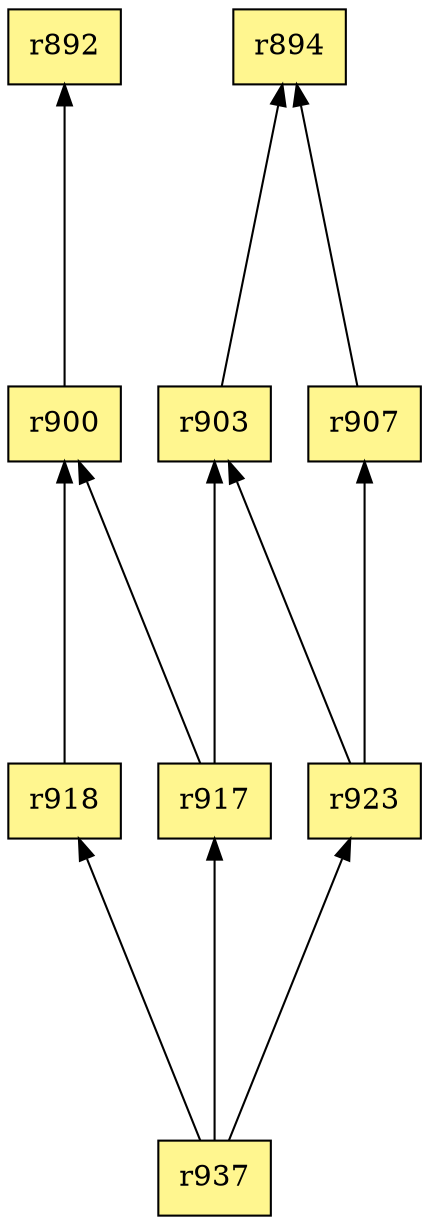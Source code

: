 digraph G {
rankdir=BT;ranksep="2.0";
"r903" [shape=record,fillcolor=khaki1,style=filled,label="{r903}"];
"r918" [shape=record,fillcolor=khaki1,style=filled,label="{r918}"];
"r937" [shape=record,fillcolor=khaki1,style=filled,label="{r937}"];
"r894" [shape=record,fillcolor=khaki1,style=filled,label="{r894}"];
"r917" [shape=record,fillcolor=khaki1,style=filled,label="{r917}"];
"r892" [shape=record,fillcolor=khaki1,style=filled,label="{r892}"];
"r923" [shape=record,fillcolor=khaki1,style=filled,label="{r923}"];
"r907" [shape=record,fillcolor=khaki1,style=filled,label="{r907}"];
"r900" [shape=record,fillcolor=khaki1,style=filled,label="{r900}"];
"r903" -> "r894"
"r918" -> "r900"
"r937" -> "r918"
"r937" -> "r917"
"r937" -> "r923"
"r917" -> "r903"
"r917" -> "r900"
"r923" -> "r903"
"r923" -> "r907"
"r907" -> "r894"
"r900" -> "r892"
}